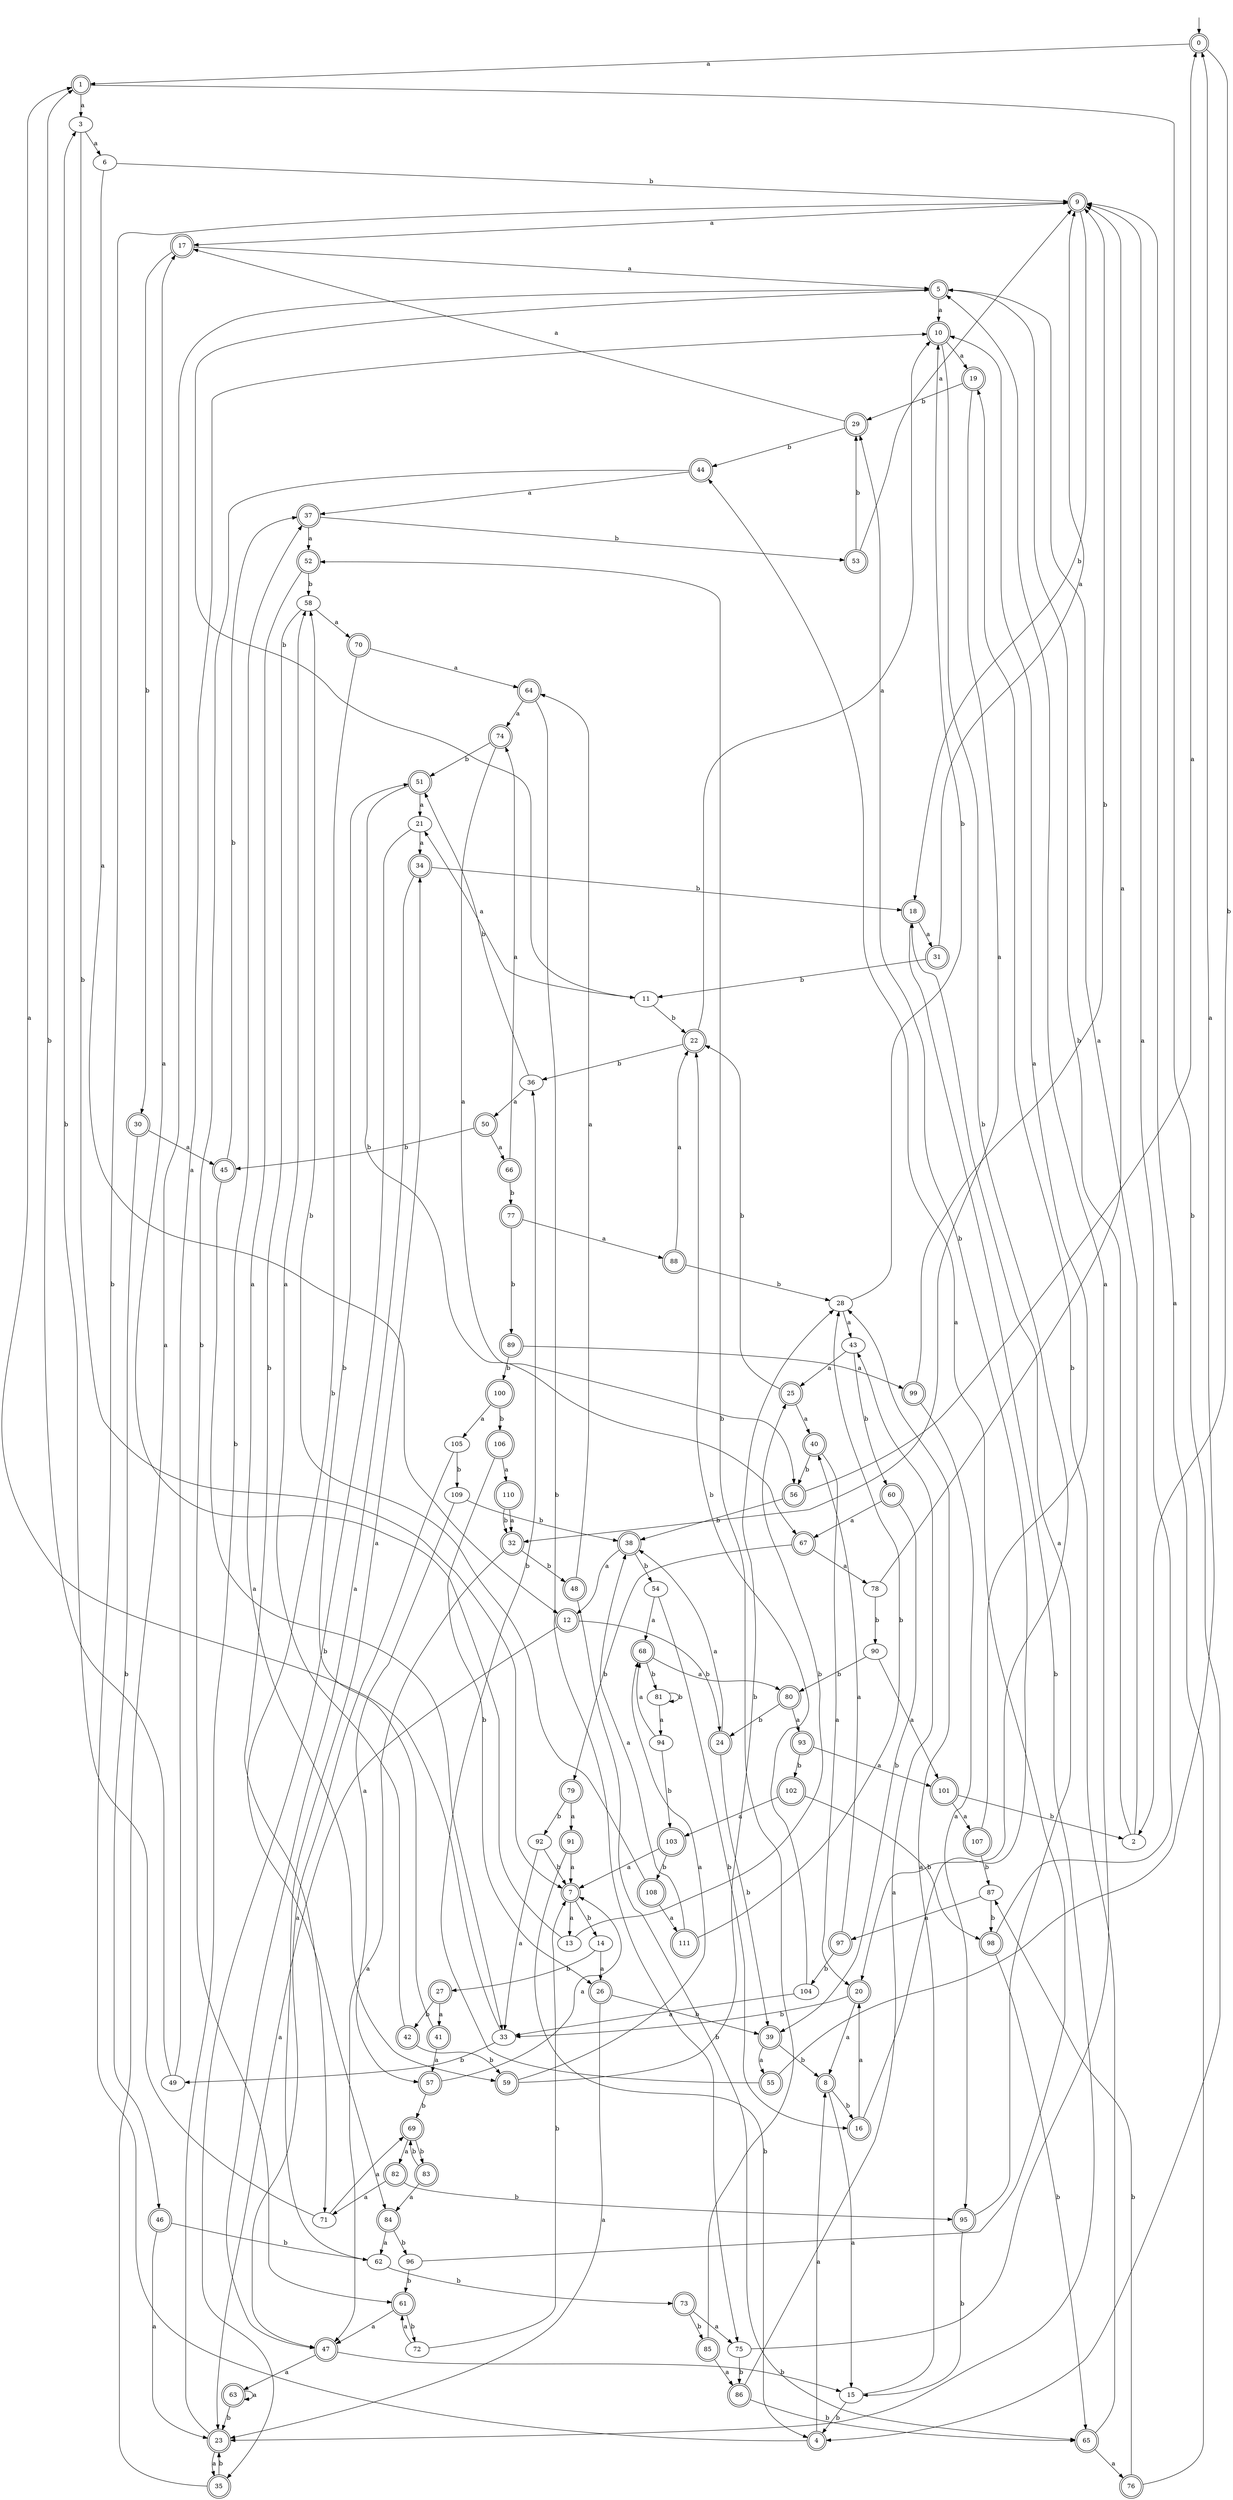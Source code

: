 digraph RandomDFA {
  __start0 [label="", shape=none];
  __start0 -> 0 [label=""];
  0 [shape=circle] [shape=doublecircle]
  0 -> 1 [label="a"]
  0 -> 2 [label="b"]
  1 [shape=doublecircle]
  1 -> 3 [label="a"]
  1 -> 4 [label="b"]
  2
  2 -> 5 [label="a"]
  2 -> 5 [label="b"]
  3
  3 -> 6 [label="a"]
  3 -> 7 [label="b"]
  4 [shape=doublecircle]
  4 -> 8 [label="a"]
  4 -> 9 [label="b"]
  5 [shape=doublecircle]
  5 -> 10 [label="a"]
  5 -> 11 [label="b"]
  6
  6 -> 12 [label="a"]
  6 -> 9 [label="b"]
  7 [shape=doublecircle]
  7 -> 13 [label="a"]
  7 -> 14 [label="b"]
  8 [shape=doublecircle]
  8 -> 15 [label="a"]
  8 -> 16 [label="b"]
  9 [shape=doublecircle]
  9 -> 17 [label="a"]
  9 -> 18 [label="b"]
  10 [shape=doublecircle]
  10 -> 19 [label="a"]
  10 -> 20 [label="b"]
  11
  11 -> 21 [label="a"]
  11 -> 22 [label="b"]
  12 [shape=doublecircle]
  12 -> 23 [label="a"]
  12 -> 24 [label="b"]
  13
  13 -> 17 [label="a"]
  13 -> 25 [label="b"]
  14
  14 -> 26 [label="a"]
  14 -> 27 [label="b"]
  15
  15 -> 28 [label="a"]
  15 -> 4 [label="b"]
  16 [shape=doublecircle]
  16 -> 20 [label="a"]
  16 -> 29 [label="b"]
  17 [shape=doublecircle]
  17 -> 5 [label="a"]
  17 -> 30 [label="b"]
  18 [shape=doublecircle]
  18 -> 31 [label="a"]
  18 -> 23 [label="b"]
  19 [shape=doublecircle]
  19 -> 32 [label="a"]
  19 -> 29 [label="b"]
  20 [shape=doublecircle]
  20 -> 8 [label="a"]
  20 -> 33 [label="b"]
  21
  21 -> 34 [label="a"]
  21 -> 35 [label="b"]
  22 [shape=doublecircle]
  22 -> 10 [label="a"]
  22 -> 36 [label="b"]
  23 [shape=doublecircle]
  23 -> 35 [label="a"]
  23 -> 37 [label="b"]
  24 [shape=doublecircle]
  24 -> 38 [label="a"]
  24 -> 39 [label="b"]
  25 [shape=doublecircle]
  25 -> 40 [label="a"]
  25 -> 22 [label="b"]
  26 [shape=doublecircle]
  26 -> 23 [label="a"]
  26 -> 39 [label="b"]
  27 [shape=doublecircle]
  27 -> 41 [label="a"]
  27 -> 42 [label="b"]
  28
  28 -> 43 [label="a"]
  28 -> 10 [label="b"]
  29 [shape=doublecircle]
  29 -> 17 [label="a"]
  29 -> 44 [label="b"]
  30 [shape=doublecircle]
  30 -> 45 [label="a"]
  30 -> 46 [label="b"]
  31 [shape=doublecircle]
  31 -> 9 [label="a"]
  31 -> 11 [label="b"]
  32 [shape=doublecircle]
  32 -> 47 [label="a"]
  32 -> 48 [label="b"]
  33
  33 -> 1 [label="a"]
  33 -> 49 [label="b"]
  34 [shape=doublecircle]
  34 -> 47 [label="a"]
  34 -> 18 [label="b"]
  35 [shape=doublecircle]
  35 -> 5 [label="a"]
  35 -> 23 [label="b"]
  36
  36 -> 50 [label="a"]
  36 -> 51 [label="b"]
  37 [shape=doublecircle]
  37 -> 52 [label="a"]
  37 -> 53 [label="b"]
  38 [shape=doublecircle]
  38 -> 12 [label="a"]
  38 -> 54 [label="b"]
  39 [shape=doublecircle]
  39 -> 55 [label="a"]
  39 -> 8 [label="b"]
  40 [shape=doublecircle]
  40 -> 20 [label="a"]
  40 -> 56 [label="b"]
  41 [shape=doublecircle]
  41 -> 57 [label="a"]
  41 -> 51 [label="b"]
  42 [shape=doublecircle]
  42 -> 58 [label="a"]
  42 -> 59 [label="b"]
  43
  43 -> 25 [label="a"]
  43 -> 60 [label="b"]
  44 [shape=doublecircle]
  44 -> 37 [label="a"]
  44 -> 61 [label="b"]
  45 [shape=doublecircle]
  45 -> 33 [label="a"]
  45 -> 37 [label="b"]
  46 [shape=doublecircle]
  46 -> 23 [label="a"]
  46 -> 62 [label="b"]
  47 [shape=doublecircle]
  47 -> 63 [label="a"]
  47 -> 15 [label="b"]
  48 [shape=doublecircle]
  48 -> 64 [label="a"]
  48 -> 65 [label="b"]
  49
  49 -> 10 [label="a"]
  49 -> 1 [label="b"]
  50 [shape=doublecircle]
  50 -> 66 [label="a"]
  50 -> 45 [label="b"]
  51 [shape=doublecircle]
  51 -> 21 [label="a"]
  51 -> 67 [label="b"]
  52 [shape=doublecircle]
  52 -> 59 [label="a"]
  52 -> 58 [label="b"]
  53 [shape=doublecircle]
  53 -> 9 [label="a"]
  53 -> 29 [label="b"]
  54
  54 -> 68 [label="a"]
  54 -> 16 [label="b"]
  55 [shape=doublecircle]
  55 -> 0 [label="a"]
  55 -> 36 [label="b"]
  56 [shape=doublecircle]
  56 -> 0 [label="a"]
  56 -> 38 [label="b"]
  57 [shape=doublecircle]
  57 -> 7 [label="a"]
  57 -> 69 [label="b"]
  58
  58 -> 70 [label="a"]
  58 -> 71 [label="b"]
  59 [shape=doublecircle]
  59 -> 68 [label="a"]
  59 -> 28 [label="b"]
  60 [shape=doublecircle]
  60 -> 67 [label="a"]
  60 -> 39 [label="b"]
  61 [shape=doublecircle]
  61 -> 47 [label="a"]
  61 -> 72 [label="b"]
  62
  62 -> 34 [label="a"]
  62 -> 73 [label="b"]
  63 [shape=doublecircle]
  63 -> 63 [label="a"]
  63 -> 23 [label="b"]
  64 [shape=doublecircle]
  64 -> 74 [label="a"]
  64 -> 75 [label="b"]
  65 [shape=doublecircle]
  65 -> 76 [label="a"]
  65 -> 19 [label="b"]
  66 [shape=doublecircle]
  66 -> 74 [label="a"]
  66 -> 77 [label="b"]
  67 [shape=doublecircle]
  67 -> 78 [label="a"]
  67 -> 79 [label="b"]
  68 [shape=doublecircle]
  68 -> 80 [label="a"]
  68 -> 81 [label="b"]
  69 [shape=doublecircle]
  69 -> 82 [label="a"]
  69 -> 83 [label="b"]
  70 [shape=doublecircle]
  70 -> 64 [label="a"]
  70 -> 84 [label="b"]
  71
  71 -> 69 [label="a"]
  71 -> 3 [label="b"]
  72
  72 -> 61 [label="a"]
  72 -> 7 [label="b"]
  73 [shape=doublecircle]
  73 -> 75 [label="a"]
  73 -> 85 [label="b"]
  74 [shape=doublecircle]
  74 -> 56 [label="a"]
  74 -> 51 [label="b"]
  75
  75 -> 5 [label="a"]
  75 -> 86 [label="b"]
  76 [shape=doublecircle]
  76 -> 9 [label="a"]
  76 -> 87 [label="b"]
  77 [shape=doublecircle]
  77 -> 88 [label="a"]
  77 -> 89 [label="b"]
  78
  78 -> 9 [label="a"]
  78 -> 90 [label="b"]
  79 [shape=doublecircle]
  79 -> 91 [label="a"]
  79 -> 92 [label="b"]
  80 [shape=doublecircle]
  80 -> 93 [label="a"]
  80 -> 24 [label="b"]
  81
  81 -> 94 [label="a"]
  81 -> 81 [label="b"]
  82 [shape=doublecircle]
  82 -> 71 [label="a"]
  82 -> 95 [label="b"]
  83 [shape=doublecircle]
  83 -> 84 [label="a"]
  83 -> 69 [label="b"]
  84 [shape=doublecircle]
  84 -> 62 [label="a"]
  84 -> 96 [label="b"]
  85 [shape=doublecircle]
  85 -> 86 [label="a"]
  85 -> 52 [label="b"]
  86 [shape=doublecircle]
  86 -> 43 [label="a"]
  86 -> 65 [label="b"]
  87
  87 -> 97 [label="a"]
  87 -> 98 [label="b"]
  88 [shape=doublecircle]
  88 -> 22 [label="a"]
  88 -> 28 [label="b"]
  89 [shape=doublecircle]
  89 -> 99 [label="a"]
  89 -> 100 [label="b"]
  90
  90 -> 101 [label="a"]
  90 -> 80 [label="b"]
  91 [shape=doublecircle]
  91 -> 7 [label="a"]
  91 -> 4 [label="b"]
  92
  92 -> 33 [label="a"]
  92 -> 7 [label="b"]
  93 [shape=doublecircle]
  93 -> 101 [label="a"]
  93 -> 102 [label="b"]
  94
  94 -> 68 [label="a"]
  94 -> 103 [label="b"]
  95 [shape=doublecircle]
  95 -> 18 [label="a"]
  95 -> 15 [label="b"]
  96
  96 -> 44 [label="a"]
  96 -> 61 [label="b"]
  97 [shape=doublecircle]
  97 -> 40 [label="a"]
  97 -> 104 [label="b"]
  98 [shape=doublecircle]
  98 -> 9 [label="a"]
  98 -> 65 [label="b"]
  99 [shape=doublecircle]
  99 -> 95 [label="a"]
  99 -> 9 [label="b"]
  100 [shape=doublecircle]
  100 -> 105 [label="a"]
  100 -> 106 [label="b"]
  101 [shape=doublecircle]
  101 -> 107 [label="a"]
  101 -> 2 [label="b"]
  102 [shape=doublecircle]
  102 -> 103 [label="a"]
  102 -> 98 [label="b"]
  103 [shape=doublecircle]
  103 -> 7 [label="a"]
  103 -> 108 [label="b"]
  104
  104 -> 33 [label="a"]
  104 -> 22 [label="b"]
  105
  105 -> 47 [label="a"]
  105 -> 109 [label="b"]
  106 [shape=doublecircle]
  106 -> 110 [label="a"]
  106 -> 26 [label="b"]
  107 [shape=doublecircle]
  107 -> 10 [label="a"]
  107 -> 87 [label="b"]
  108 [shape=doublecircle]
  108 -> 111 [label="a"]
  108 -> 58 [label="b"]
  109
  109 -> 57 [label="a"]
  109 -> 38 [label="b"]
  110 [shape=doublecircle]
  110 -> 32 [label="a"]
  110 -> 32 [label="b"]
  111 [shape=doublecircle]
  111 -> 38 [label="a"]
  111 -> 28 [label="b"]
}
